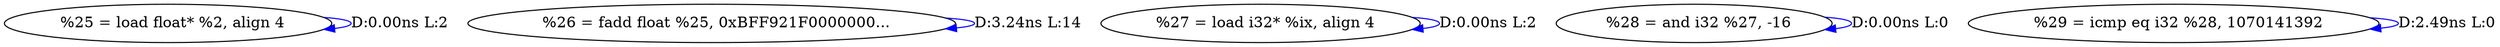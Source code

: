 digraph {
Node0x2d6d3a0[label="  %25 = load float* %2, align 4"];
Node0x2d6d3a0 -> Node0x2d6d3a0[label="D:0.00ns L:2",color=blue];
Node0x2d6d480[label="  %26 = fadd float %25, 0xBFF921F0000000..."];
Node0x2d6d480 -> Node0x2d6d480[label="D:3.24ns L:14",color=blue];
Node0x2e0ccc0[label="  %27 = load i32* %ix, align 4"];
Node0x2e0ccc0 -> Node0x2e0ccc0[label="D:0.00ns L:2",color=blue];
Node0x2e0cda0[label="  %28 = and i32 %27, -16"];
Node0x2e0cda0 -> Node0x2e0cda0[label="D:0.00ns L:0",color=blue];
Node0x2e0ce80[label="  %29 = icmp eq i32 %28, 1070141392"];
Node0x2e0ce80 -> Node0x2e0ce80[label="D:2.49ns L:0",color=blue];
}
